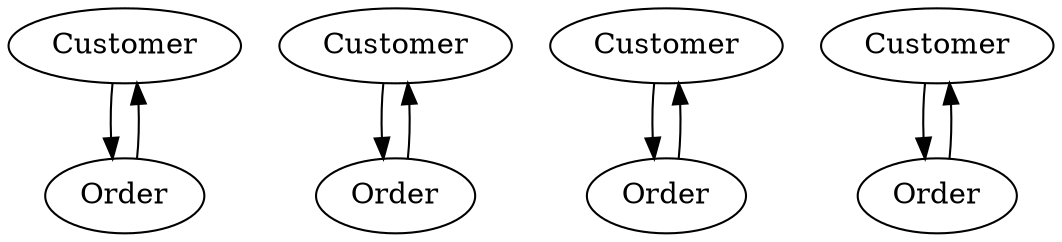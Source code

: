 digraph linkedlist {

  A [label="Customer"];
  B [label="Customer"];
  C [label="Customer"];
  D [label="Customer"];

  E [label="Order"];
  F [label="Order"];
  G [label="Order"];
  H [label="Order"];

  A -> E;
  B -> F;
  C -> G;
  D -> H;
  E -> A;
  F -> B;
  G -> C;
  H -> D;

}

